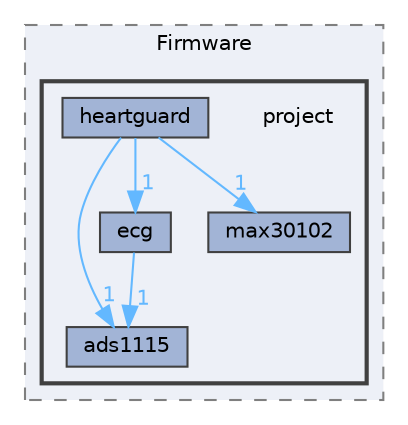 digraph "Software/Firmware/project"
{
 // LATEX_PDF_SIZE
  bgcolor="transparent";
  edge [fontname=Helvetica,fontsize=10,labelfontname=Helvetica,labelfontsize=10];
  node [fontname=Helvetica,fontsize=10,shape=box,height=0.2,width=0.4];
  compound=true
  subgraph clusterdir_a0d0cfd3eed1b74f03698919d30d8fc6 {
    graph [ bgcolor="#edf0f7", pencolor="grey50", label="Firmware", fontname=Helvetica,fontsize=10 style="filled,dashed", URL="dir_a0d0cfd3eed1b74f03698919d30d8fc6.html",tooltip=""]
  subgraph clusterdir_0f05551bec2e356b5b4633bda4b6fd8d {
    graph [ bgcolor="#edf0f7", pencolor="grey25", label="", fontname=Helvetica,fontsize=10 style="filled,bold", URL="dir_0f05551bec2e356b5b4633bda4b6fd8d.html",tooltip=""]
    dir_0f05551bec2e356b5b4633bda4b6fd8d [shape=plaintext, label="project"];
  dir_970d6700fad0eea1fd73061d0f7b3c90 [label="ads1115", fillcolor="#a2b4d6", color="grey25", style="filled", URL="dir_970d6700fad0eea1fd73061d0f7b3c90.html",tooltip=""];
  dir_2bee69849a4f5579481b2253a42a2741 [label="ecg", fillcolor="#a2b4d6", color="grey25", style="filled", URL="dir_2bee69849a4f5579481b2253a42a2741.html",tooltip=""];
  dir_4fedc7ead3d2b404954f303db05aff23 [label="heartguard", fillcolor="#a2b4d6", color="grey25", style="filled", URL="dir_4fedc7ead3d2b404954f303db05aff23.html",tooltip=""];
  dir_4f9538d0e23f9eaa41c1c6f4181212d5 [label="max30102", fillcolor="#a2b4d6", color="grey25", style="filled", URL="dir_4f9538d0e23f9eaa41c1c6f4181212d5.html",tooltip=""];
  }
  }
  dir_2bee69849a4f5579481b2253a42a2741->dir_970d6700fad0eea1fd73061d0f7b3c90 [headlabel="1", labeldistance=1.5 headhref="dir_000001_000000.html" href="dir_000001_000000.html" color="steelblue1" fontcolor="steelblue1"];
  dir_4fedc7ead3d2b404954f303db05aff23->dir_970d6700fad0eea1fd73061d0f7b3c90 [headlabel="1", labeldistance=1.5 headhref="dir_000003_000000.html" href="dir_000003_000000.html" color="steelblue1" fontcolor="steelblue1"];
  dir_4fedc7ead3d2b404954f303db05aff23->dir_2bee69849a4f5579481b2253a42a2741 [headlabel="1", labeldistance=1.5 headhref="dir_000003_000001.html" href="dir_000003_000001.html" color="steelblue1" fontcolor="steelblue1"];
  dir_4fedc7ead3d2b404954f303db05aff23->dir_4f9538d0e23f9eaa41c1c6f4181212d5 [headlabel="1", labeldistance=1.5 headhref="dir_000003_000008.html" href="dir_000003_000008.html" color="steelblue1" fontcolor="steelblue1"];
}
